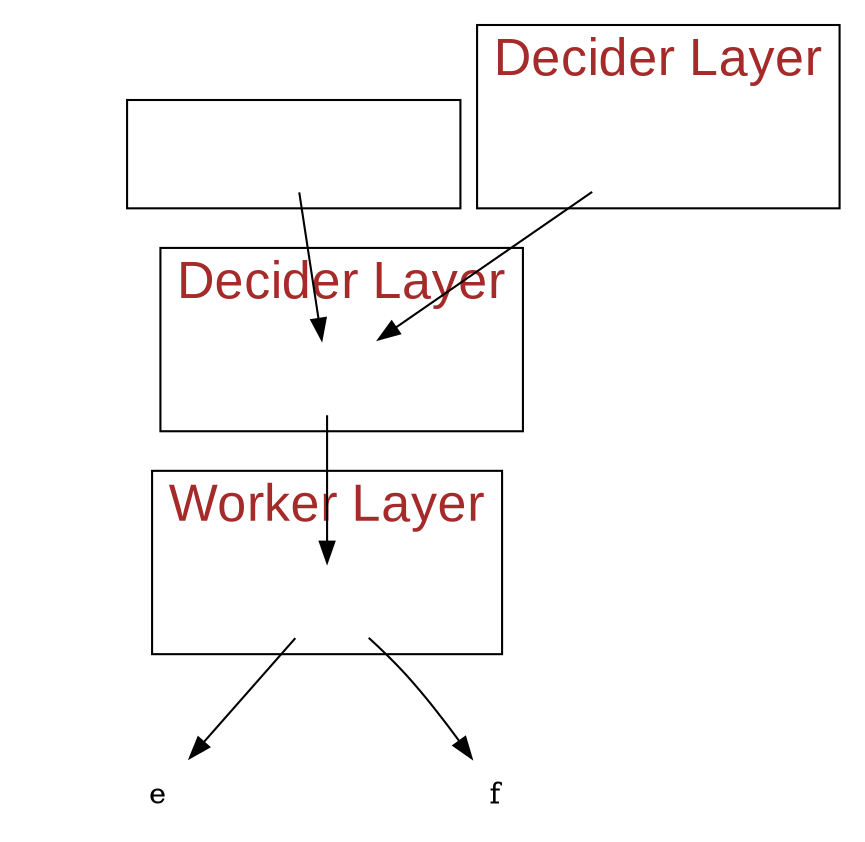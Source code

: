 digraph G {

	//rankdir = LR
	graph[fontname=Arial, fontcolor=brown, fontsize=25]
	edge[fontname=Arial, fontsize=20]
	node[shape=none width=2 margin=0]

    a -> c [label=""]
    b -> c [label=""]
    c -> d [label=""]
    d -> e [label="            "]
    d -> f [label="            "]
    

    subgraph cluster_origin {
        a[image="cloudwatch.png",label=""]
    }

    subgraph cluster_workflow {
        c[image="aws-lambda-function.png",label=""]
        label="Decider Layer"
    }

    subgraph cluster_decider {
        b[image="aws-lambda-function.png",label=""]
        label="Decider Layer"
    }

    subgraph cluster_batch {
        d[image="aws-lambda-function.png",label=""]
        label="Worker Layer"
    }

}